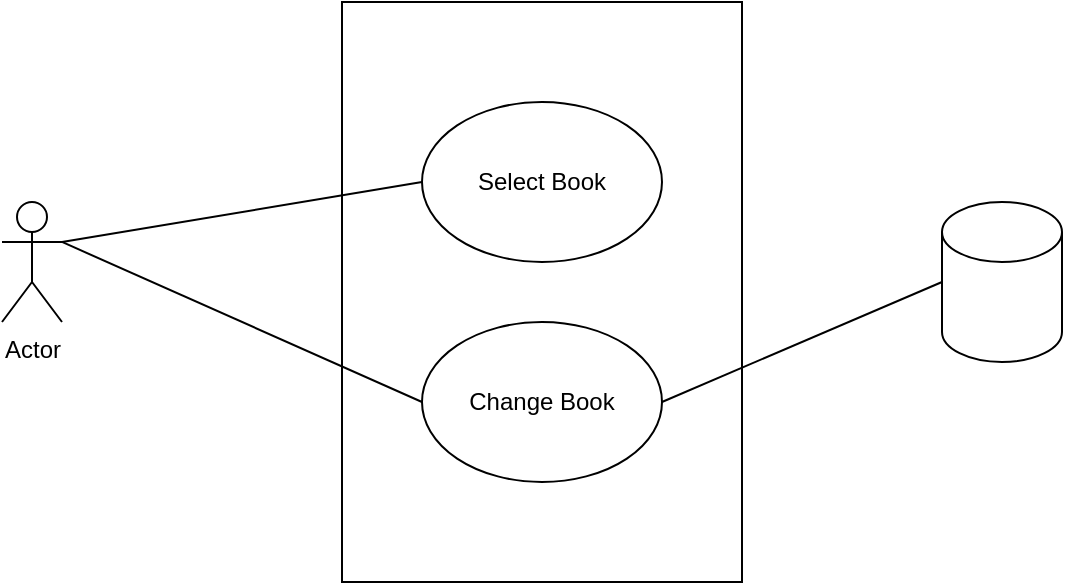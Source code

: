 <mxfile version="14.9.6" type="device"><diagram id="vLTEPoIJKEKEDXg9PkPn" name="Page-1"><mxGraphModel dx="1185" dy="685" grid="1" gridSize="10" guides="1" tooltips="1" connect="1" arrows="1" fold="1" page="1" pageScale="1" pageWidth="850" pageHeight="1100" math="0" shadow="0"><root><mxCell id="0"/><mxCell id="1" parent="0"/><mxCell id="q_XtpniImlJYG2hf2bf2-12" value="" style="rounded=0;whiteSpace=wrap;html=1;" vertex="1" parent="1"><mxGeometry x="260" y="120" width="200" height="290" as="geometry"/></mxCell><mxCell id="q_XtpniImlJYG2hf2bf2-1" value="Actor" style="shape=umlActor;verticalLabelPosition=bottom;verticalAlign=top;html=1;" vertex="1" parent="1"><mxGeometry x="90" y="220" width="30" height="60" as="geometry"/></mxCell><mxCell id="q_XtpniImlJYG2hf2bf2-2" value="Select Book" style="ellipse;whiteSpace=wrap;html=1;" vertex="1" parent="1"><mxGeometry x="300" y="170" width="120" height="80" as="geometry"/></mxCell><mxCell id="q_XtpniImlJYG2hf2bf2-3" value="Change Book" style="ellipse;whiteSpace=wrap;html=1;" vertex="1" parent="1"><mxGeometry x="300" y="280" width="120" height="80" as="geometry"/></mxCell><mxCell id="q_XtpniImlJYG2hf2bf2-6" value="" style="endArrow=none;html=1;exitX=1;exitY=0.333;exitDx=0;exitDy=0;exitPerimeter=0;entryX=0;entryY=0.5;entryDx=0;entryDy=0;" edge="1" parent="1" source="q_XtpniImlJYG2hf2bf2-1" target="q_XtpniImlJYG2hf2bf2-2"><mxGeometry width="50" height="50" relative="1" as="geometry"><mxPoint x="300" y="370" as="sourcePoint"/><mxPoint x="350" y="320" as="targetPoint"/></mxGeometry></mxCell><mxCell id="q_XtpniImlJYG2hf2bf2-7" value="" style="endArrow=none;html=1;entryX=0;entryY=0.5;entryDx=0;entryDy=0;exitX=1;exitY=0.333;exitDx=0;exitDy=0;exitPerimeter=0;" edge="1" parent="1" source="q_XtpniImlJYG2hf2bf2-1" target="q_XtpniImlJYG2hf2bf2-3"><mxGeometry width="50" height="50" relative="1" as="geometry"><mxPoint x="300" y="370" as="sourcePoint"/><mxPoint x="350" y="320" as="targetPoint"/></mxGeometry></mxCell><mxCell id="q_XtpniImlJYG2hf2bf2-8" value="" style="shape=cylinder3;whiteSpace=wrap;html=1;boundedLbl=1;backgroundOutline=1;size=15;" vertex="1" parent="1"><mxGeometry x="560" y="220" width="60" height="80" as="geometry"/></mxCell><mxCell id="q_XtpniImlJYG2hf2bf2-10" value="" style="endArrow=none;html=1;entryX=0;entryY=0.5;entryDx=0;entryDy=0;entryPerimeter=0;exitX=1;exitY=0.5;exitDx=0;exitDy=0;" edge="1" parent="1" source="q_XtpniImlJYG2hf2bf2-3" target="q_XtpniImlJYG2hf2bf2-8"><mxGeometry width="50" height="50" relative="1" as="geometry"><mxPoint x="420" y="420" as="sourcePoint"/><mxPoint x="470" y="300" as="targetPoint"/></mxGeometry></mxCell></root></mxGraphModel></diagram></mxfile>
